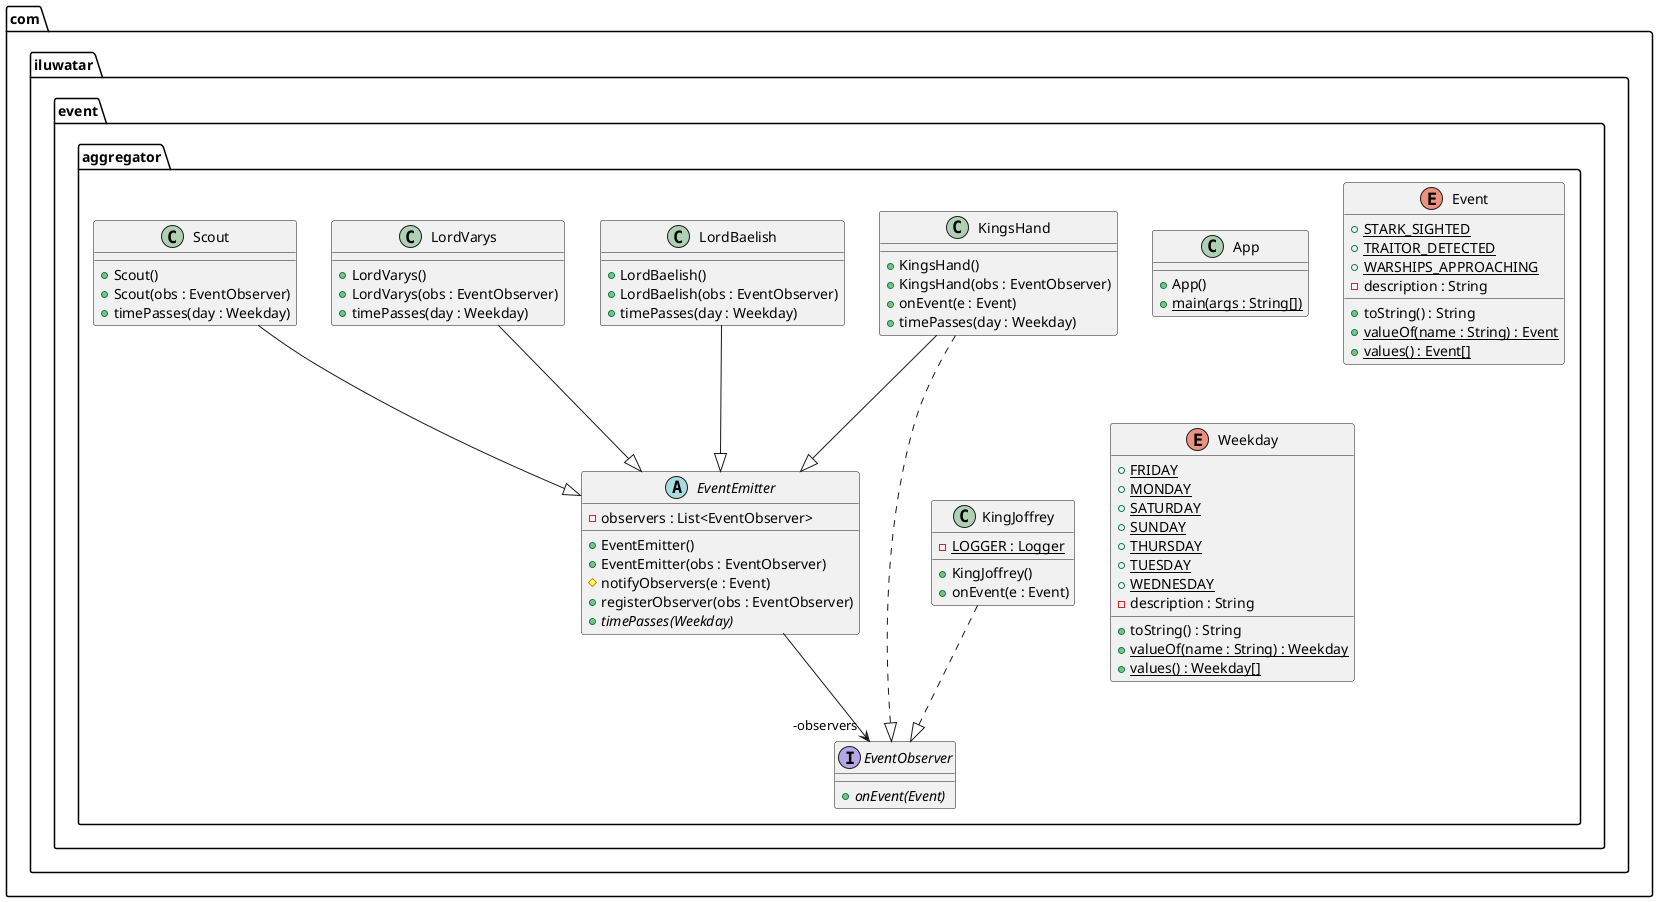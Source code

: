 @startuml
package com.iluwatar.event.aggregator {
  class App {
    + App()
    + main(args : String[]) {static}
  }
  enum Event {
    + STARK_SIGHTED {static}
    + TRAITOR_DETECTED {static}
    + WARSHIPS_APPROACHING {static}
    - description : String
    + toString() : String
    + valueOf(name : String) : Event {static}
    + values() : Event[] {static}
  }
  abstract class EventEmitter {
    - observers : List<EventObserver>
    + EventEmitter()
    + EventEmitter(obs : EventObserver)
    # notifyObservers(e : Event)
    + registerObserver(obs : EventObserver)
    + timePasses(Weekday) {abstract}
  }
  interface EventObserver {
    + onEvent(Event) {abstract}
  }
  class KingJoffrey {
    - LOGGER : Logger {static}
    + KingJoffrey()
    + onEvent(e : Event)
  }
  class KingsHand {
    + KingsHand()
    + KingsHand(obs : EventObserver)
    + onEvent(e : Event)
    + timePasses(day : Weekday)
  }
  class LordBaelish {
    + LordBaelish()
    + LordBaelish(obs : EventObserver)
    + timePasses(day : Weekday)
  }
  class LordVarys {
    + LordVarys()
    + LordVarys(obs : EventObserver)
    + timePasses(day : Weekday)
  }
  class Scout {
    + Scout()
    + Scout(obs : EventObserver)
    + timePasses(day : Weekday)
  }
  enum Weekday {
    + FRIDAY {static}
    + MONDAY {static}
    + SATURDAY {static}
    + SUNDAY {static}
    + THURSDAY {static}
    + TUESDAY {static}
    + WEDNESDAY {static}
    - description : String
    + toString() : String
    + valueOf(name : String) : Weekday {static}
    + values() : Weekday[] {static}
  }
}
EventEmitter -->  "-observers" EventObserver
KingJoffrey ..|> EventObserver 
KingsHand ..|> EventObserver 
KingsHand --|> EventEmitter 
LordBaelish --|> EventEmitter 
LordVarys --|> EventEmitter 
Scout --|> EventEmitter 
@enduml